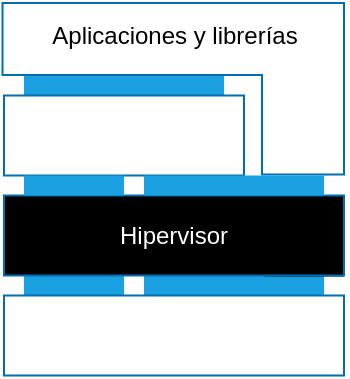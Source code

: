 <mxfile>
    <diagram id="shR7l1z_CxIOuZ4IrIi_" name="Page-1">
        <mxGraphModel dx="906" dy="546" grid="1" gridSize="10" guides="1" tooltips="1" connect="1" arrows="1" fold="1" page="1" pageScale="1" pageWidth="850" pageHeight="1100" math="0" shadow="0">
            <root>
                <mxCell id="0"/>
                <mxCell id="1" parent="0"/>
                <mxCell id="20" value="" style="rounded=0;whiteSpace=wrap;html=1;fillColor=#1ba1e2;fontColor=#ffffff;strokeColor=none;" parent="1" vertex="1">
                    <mxGeometry x="50" y="176.75" width="50" height="10" as="geometry"/>
                </mxCell>
                <mxCell id="21" value="" style="rounded=0;whiteSpace=wrap;html=1;fillColor=#1ba1e2;fontColor=#ffffff;strokeColor=none;" parent="1" vertex="1">
                    <mxGeometry x="110" y="176.75" width="90" height="10" as="geometry"/>
                </mxCell>
                <mxCell id="23" value="" style="rounded=0;whiteSpace=wrap;html=1;fillColor=#1ba1e2;fontColor=#ffffff;strokeColor=none;" parent="1" vertex="1">
                    <mxGeometry x="50" y="76.75" width="100" height="10" as="geometry"/>
                </mxCell>
                <mxCell id="2" value="Hardware" style="rounded=0;whiteSpace=wrap;html=1;fillColor=none;fontColor=light-dark(#FFFFFF,#006EAF);strokeColor=light-dark(#006EAF,#006EAF);" parent="1" vertex="1">
                    <mxGeometry x="40" y="186.75" width="170" height="40" as="geometry"/>
                </mxCell>
                <mxCell id="4" value="Sistema operativo" style="rounded=0;whiteSpace=wrap;html=1;fillColor=none;fontColor=light-dark(#FFFFFF,#006EAF);strokeColor=light-dark(#006EAF,#006EAF);" parent="1" vertex="1">
                    <mxGeometry x="40" y="86.75" width="120" height="40" as="geometry"/>
                </mxCell>
                <mxCell id="10" value="" style="endArrow=none;html=1;strokeColor=light-dark(#000000,#006EAF);" parent="1" edge="1">
                    <mxGeometry width="50" height="50" relative="1" as="geometry">
                        <mxPoint x="170" y="176.75" as="sourcePoint"/>
                        <mxPoint x="210" y="176.75" as="targetPoint"/>
                    </mxGeometry>
                </mxCell>
                <mxCell id="32" value="" style="shape=corner;whiteSpace=wrap;html=1;rotation=90;dx=36;dy=41;fillColor=none;fontColor=#ffffff;strokeColor=light-dark(#006EAF,#006EAF);" vertex="1" parent="1">
                    <mxGeometry x="81.75" y="-2" width="85.75" height="170.75" as="geometry"/>
                </mxCell>
                <mxCell id="33" value="Hipervisor" style="rounded=0;whiteSpace=wrap;html=1;fillColor=light-dark(#006EAF,#006EAF);fontColor=light-dark(#FFFFFF,#006EAF);strokeColor=light-dark(#006EAF,#006EAF);fillStyle=hatch;" vertex="1" parent="1">
                    <mxGeometry x="40" y="136.75" width="170" height="40" as="geometry"/>
                </mxCell>
                <mxCell id="34" value="" style="rounded=0;whiteSpace=wrap;html=1;fillColor=#1ba1e2;fontColor=#ffffff;strokeColor=none;" vertex="1" parent="1">
                    <mxGeometry x="50" y="126.75" width="50" height="10" as="geometry"/>
                </mxCell>
                <mxCell id="35" value="" style="rounded=0;whiteSpace=wrap;html=1;fillColor=#1ba1e2;fontColor=#ffffff;strokeColor=none;" vertex="1" parent="1">
                    <mxGeometry x="110" y="126.75" width="90" height="10" as="geometry"/>
                </mxCell>
                <mxCell id="19" value="Aplicaciones y librerías" style="text;html=1;align=center;verticalAlign=middle;resizable=0;points=[];autosize=1;strokeColor=none;fillColor=none;fontColor=light-dark(#000000,#006EAF);" parent="1" vertex="1">
                    <mxGeometry x="49.62" y="41.75" width="150" height="30" as="geometry"/>
                </mxCell>
            </root>
        </mxGraphModel>
    </diagram>
</mxfile>